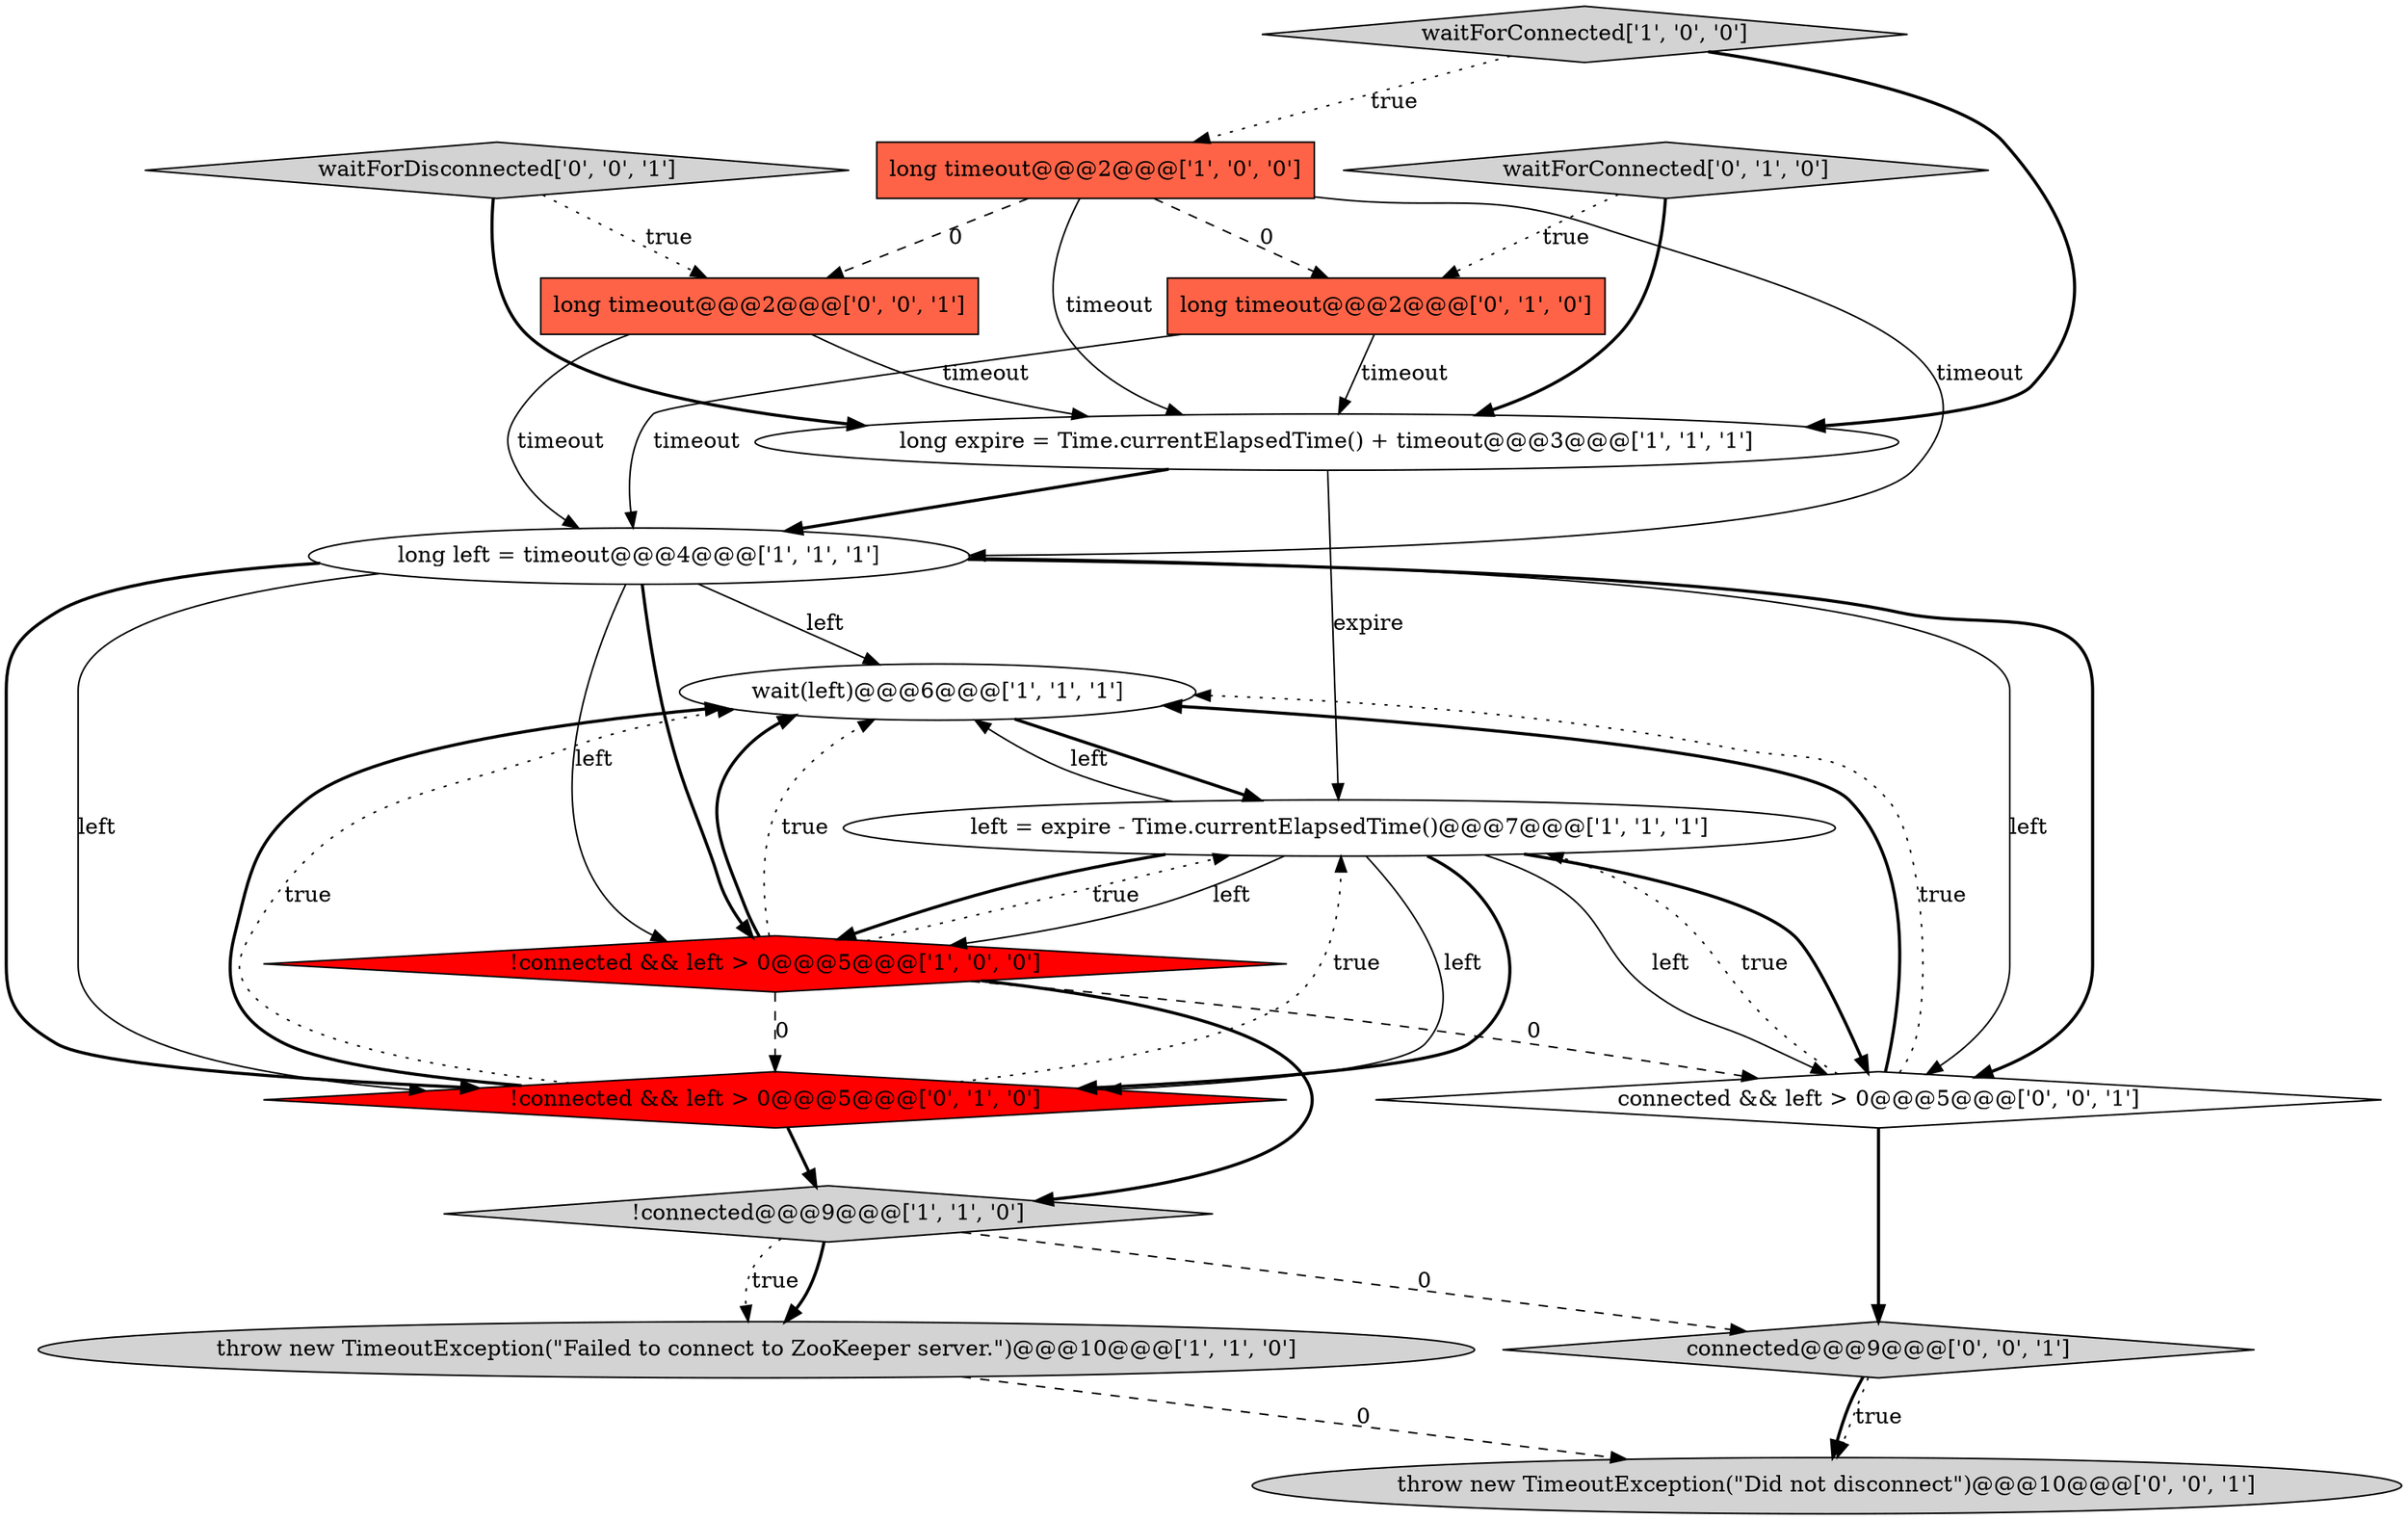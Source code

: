 digraph {
11 [style = filled, label = "long timeout@@@2@@@['0', '1', '0']", fillcolor = tomato, shape = box image = "AAA1AAABBB2BBB"];
0 [style = filled, label = "throw new TimeoutException(\"Failed to connect to ZooKeeper server.\")@@@10@@@['1', '1', '0']", fillcolor = lightgray, shape = ellipse image = "AAA0AAABBB1BBB"];
16 [style = filled, label = "long timeout@@@2@@@['0', '0', '1']", fillcolor = tomato, shape = box image = "AAA0AAABBB3BBB"];
6 [style = filled, label = "wait(left)@@@6@@@['1', '1', '1']", fillcolor = white, shape = ellipse image = "AAA0AAABBB1BBB"];
10 [style = filled, label = "!connected && left > 0@@@5@@@['0', '1', '0']", fillcolor = red, shape = diamond image = "AAA1AAABBB2BBB"];
1 [style = filled, label = "!connected@@@9@@@['1', '1', '0']", fillcolor = lightgray, shape = diamond image = "AAA0AAABBB1BBB"];
8 [style = filled, label = "long left = timeout@@@4@@@['1', '1', '1']", fillcolor = white, shape = ellipse image = "AAA0AAABBB1BBB"];
3 [style = filled, label = "left = expire - Time.currentElapsedTime()@@@7@@@['1', '1', '1']", fillcolor = white, shape = ellipse image = "AAA0AAABBB1BBB"];
4 [style = filled, label = "long expire = Time.currentElapsedTime() + timeout@@@3@@@['1', '1', '1']", fillcolor = white, shape = ellipse image = "AAA0AAABBB1BBB"];
7 [style = filled, label = "waitForConnected['1', '0', '0']", fillcolor = lightgray, shape = diamond image = "AAA0AAABBB1BBB"];
2 [style = filled, label = "!connected && left > 0@@@5@@@['1', '0', '0']", fillcolor = red, shape = diamond image = "AAA1AAABBB1BBB"];
12 [style = filled, label = "connected && left > 0@@@5@@@['0', '0', '1']", fillcolor = white, shape = diamond image = "AAA0AAABBB3BBB"];
14 [style = filled, label = "throw new TimeoutException(\"Did not disconnect\")@@@10@@@['0', '0', '1']", fillcolor = lightgray, shape = ellipse image = "AAA0AAABBB3BBB"];
9 [style = filled, label = "waitForConnected['0', '1', '0']", fillcolor = lightgray, shape = diamond image = "AAA0AAABBB2BBB"];
15 [style = filled, label = "waitForDisconnected['0', '0', '1']", fillcolor = lightgray, shape = diamond image = "AAA0AAABBB3BBB"];
5 [style = filled, label = "long timeout@@@2@@@['1', '0', '0']", fillcolor = tomato, shape = box image = "AAA1AAABBB1BBB"];
13 [style = filled, label = "connected@@@9@@@['0', '0', '1']", fillcolor = lightgray, shape = diamond image = "AAA0AAABBB3BBB"];
5->8 [style = solid, label="timeout"];
2->3 [style = dotted, label="true"];
6->3 [style = bold, label=""];
5->4 [style = solid, label="timeout"];
8->10 [style = bold, label=""];
12->3 [style = dotted, label="true"];
10->6 [style = dotted, label="true"];
3->2 [style = solid, label="left"];
2->6 [style = bold, label=""];
2->1 [style = bold, label=""];
9->4 [style = bold, label=""];
9->11 [style = dotted, label="true"];
16->8 [style = solid, label="timeout"];
10->3 [style = dotted, label="true"];
8->12 [style = solid, label="left"];
1->0 [style = bold, label=""];
7->4 [style = bold, label=""];
3->12 [style = bold, label=""];
8->2 [style = solid, label="left"];
15->16 [style = dotted, label="true"];
12->6 [style = bold, label=""];
10->6 [style = bold, label=""];
2->10 [style = dashed, label="0"];
4->3 [style = solid, label="expire"];
7->5 [style = dotted, label="true"];
8->10 [style = solid, label="left"];
3->6 [style = solid, label="left"];
5->16 [style = dashed, label="0"];
1->13 [style = dashed, label="0"];
3->10 [style = bold, label=""];
12->13 [style = bold, label=""];
2->12 [style = dashed, label="0"];
0->14 [style = dashed, label="0"];
3->2 [style = bold, label=""];
8->2 [style = bold, label=""];
5->11 [style = dashed, label="0"];
12->6 [style = dotted, label="true"];
2->6 [style = dotted, label="true"];
8->6 [style = solid, label="left"];
3->12 [style = solid, label="left"];
15->4 [style = bold, label=""];
3->10 [style = solid, label="left"];
4->8 [style = bold, label=""];
16->4 [style = solid, label="timeout"];
1->0 [style = dotted, label="true"];
11->8 [style = solid, label="timeout"];
10->1 [style = bold, label=""];
13->14 [style = dotted, label="true"];
11->4 [style = solid, label="timeout"];
13->14 [style = bold, label=""];
8->12 [style = bold, label=""];
}
